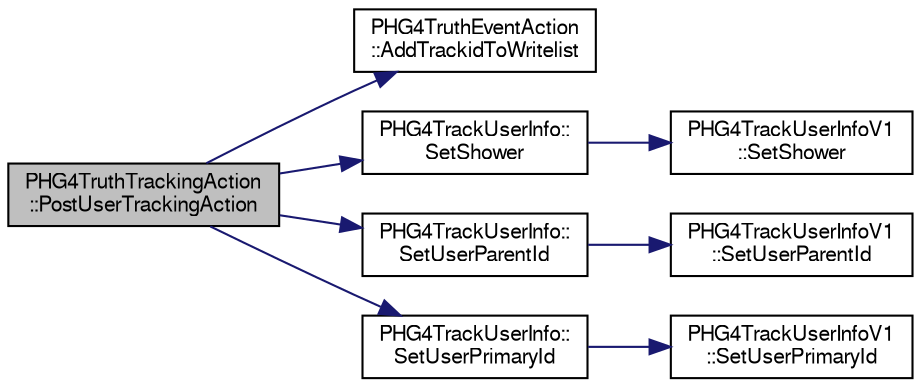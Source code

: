 digraph "PHG4TruthTrackingAction::PostUserTrackingAction"
{
  bgcolor="transparent";
  edge [fontname="FreeSans",fontsize="10",labelfontname="FreeSans",labelfontsize="10"];
  node [fontname="FreeSans",fontsize="10",shape=record];
  rankdir="LR";
  Node1 [label="PHG4TruthTrackingAction\l::PostUserTrackingAction",height=0.2,width=0.4,color="black", fillcolor="grey75", style="filled" fontcolor="black"];
  Node1 -> Node2 [color="midnightblue",fontsize="10",style="solid",fontname="FreeSans"];
  Node2 [label="PHG4TruthEventAction\l::AddTrackidToWritelist",height=0.2,width=0.4,color="black",URL="$dd/d9d/classPHG4TruthEventAction.html#ac180912af2be5cfbd7f07290c438dc1e",tooltip="add id into track list "];
  Node1 -> Node3 [color="midnightblue",fontsize="10",style="solid",fontname="FreeSans"];
  Node3 [label="PHG4TrackUserInfo::\lSetShower",height=0.2,width=0.4,color="black",URL="$d2/d7f/namespacePHG4TrackUserInfo.html#a6c51cc021b583d69a7aa7fa7b6ebc29b"];
  Node3 -> Node4 [color="midnightblue",fontsize="10",style="solid",fontname="FreeSans"];
  Node4 [label="PHG4TrackUserInfoV1\l::SetShower",height=0.2,width=0.4,color="black",URL="$da/da8/classPHG4TrackUserInfoV1.html#a90dded524fae4df2473ea8105052cbb9"];
  Node1 -> Node5 [color="midnightblue",fontsize="10",style="solid",fontname="FreeSans"];
  Node5 [label="PHG4TrackUserInfo::\lSetUserParentId",height=0.2,width=0.4,color="black",URL="$d2/d7f/namespacePHG4TrackUserInfo.html#ae0eac4ddfe7ae57d032013c2df4e7fc0"];
  Node5 -> Node6 [color="midnightblue",fontsize="10",style="solid",fontname="FreeSans"];
  Node6 [label="PHG4TrackUserInfoV1\l::SetUserParentId",height=0.2,width=0.4,color="black",URL="$da/da8/classPHG4TrackUserInfoV1.html#a96c2367a7b1b511fae71cb148e186ca2"];
  Node1 -> Node7 [color="midnightblue",fontsize="10",style="solid",fontname="FreeSans"];
  Node7 [label="PHG4TrackUserInfo::\lSetUserPrimaryId",height=0.2,width=0.4,color="black",URL="$d2/d7f/namespacePHG4TrackUserInfo.html#a03caebd1436815efcb5a30b94004efe9"];
  Node7 -> Node8 [color="midnightblue",fontsize="10",style="solid",fontname="FreeSans"];
  Node8 [label="PHG4TrackUserInfoV1\l::SetUserPrimaryId",height=0.2,width=0.4,color="black",URL="$da/da8/classPHG4TrackUserInfoV1.html#aa698373693814f05582c80e7da59aefa"];
}
